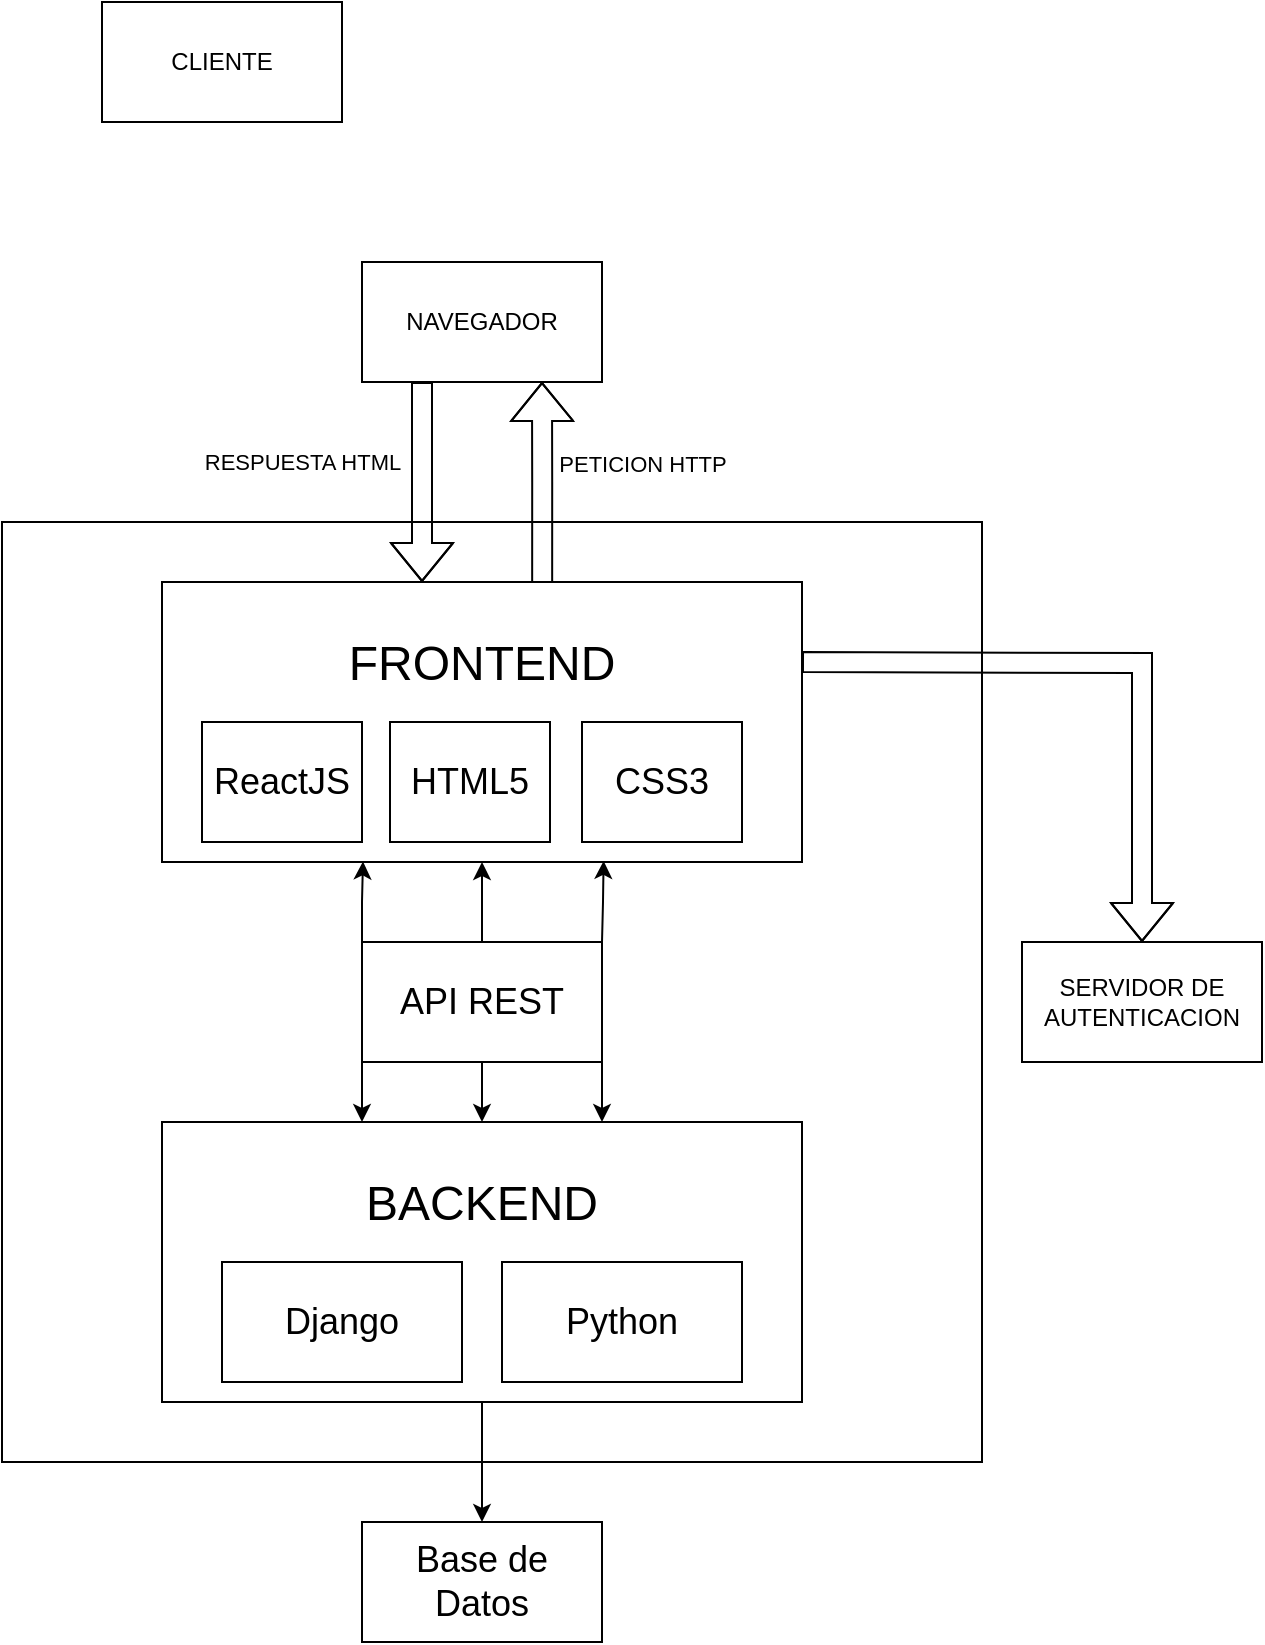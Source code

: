 <mxfile version="24.8.8">
  <diagram name="Página-1" id="cQ6sHQg1TOTEwoILe-By">
    <mxGraphModel dx="1188" dy="659" grid="1" gridSize="10" guides="1" tooltips="1" connect="1" arrows="1" fold="1" page="1" pageScale="1" pageWidth="827" pageHeight="1169" math="0" shadow="0">
      <root>
        <mxCell id="0" />
        <mxCell id="1" parent="0" />
        <mxCell id="9yZUarIItu-rTRObUb3v-1" value="" style="rounded=0;whiteSpace=wrap;html=1;" parent="1" vertex="1">
          <mxGeometry x="180" y="300" width="490" height="470" as="geometry" />
        </mxCell>
        <mxCell id="9yZUarIItu-rTRObUb3v-15" value="" style="edgeStyle=orthogonalEdgeStyle;rounded=0;orthogonalLoop=1;jettySize=auto;html=1;entryX=0.75;entryY=1;entryDx=0;entryDy=0;exitX=0.594;exitY=0.071;exitDx=0;exitDy=0;exitPerimeter=0;shape=flexArrow;" parent="1" source="9yZUarIItu-rTRObUb3v-2" target="9yZUarIItu-rTRObUb3v-11" edge="1">
          <mxGeometry relative="1" as="geometry">
            <mxPoint x="420" y="210" as="targetPoint" />
          </mxGeometry>
        </mxCell>
        <mxCell id="9yZUarIItu-rTRObUb3v-16" value="PETICION HTTP" style="edgeLabel;html=1;align=center;verticalAlign=middle;resizable=0;points=[];" parent="9yZUarIItu-rTRObUb3v-15" vertex="1" connectable="0">
          <mxGeometry x="0.312" y="1" relative="1" as="geometry">
            <mxPoint x="51" y="3" as="offset" />
          </mxGeometry>
        </mxCell>
        <mxCell id="9yZUarIItu-rTRObUb3v-2" value="&lt;font style=&quot;font-size: 24px;&quot;&gt;FRONTEND&lt;/font&gt;&lt;div&gt;&lt;br&gt;&lt;/div&gt;&lt;div&gt;&lt;br&gt;&lt;/div&gt;&lt;div&gt;&lt;br&gt;&lt;/div&gt;&lt;div&gt;&lt;br&gt;&lt;/div&gt;" style="rounded=0;whiteSpace=wrap;html=1;" parent="1" vertex="1">
          <mxGeometry x="260" y="330" width="320" height="140" as="geometry" />
        </mxCell>
        <mxCell id="9yZUarIItu-rTRObUb3v-3" value="&lt;font style=&quot;font-size: 18px;&quot;&gt;ReactJS&lt;/font&gt;" style="rounded=0;whiteSpace=wrap;html=1;" parent="1" vertex="1">
          <mxGeometry x="280" y="400" width="80" height="60" as="geometry" />
        </mxCell>
        <mxCell id="9yZUarIItu-rTRObUb3v-20" value="" style="edgeStyle=orthogonalEdgeStyle;rounded=0;orthogonalLoop=1;jettySize=auto;html=1;" parent="1" source="9yZUarIItu-rTRObUb3v-5" target="9yZUarIItu-rTRObUb3v-12" edge="1">
          <mxGeometry relative="1" as="geometry" />
        </mxCell>
        <mxCell id="9yZUarIItu-rTRObUb3v-5" value="&lt;div&gt;&lt;span style=&quot;font-size: 24px;&quot;&gt;BACKEND&lt;/span&gt;&lt;/div&gt;&lt;div&gt;&lt;span style=&quot;font-size: 24px;&quot;&gt;&lt;br&gt;&lt;/span&gt;&lt;/div&gt;&lt;div&gt;&lt;span style=&quot;font-size: 24px;&quot;&gt;&lt;br&gt;&lt;/span&gt;&lt;/div&gt;" style="rounded=0;whiteSpace=wrap;html=1;" parent="1" vertex="1">
          <mxGeometry x="260" y="600" width="320" height="140" as="geometry" />
        </mxCell>
        <mxCell id="9yZUarIItu-rTRObUb3v-6" value="&lt;font style=&quot;font-size: 18px;&quot;&gt;Django&lt;/font&gt;" style="rounded=0;whiteSpace=wrap;html=1;" parent="1" vertex="1">
          <mxGeometry x="290" y="670" width="120" height="60" as="geometry" />
        </mxCell>
        <mxCell id="PBDR8g_2GoYbpBvPSrzh-3" value="" style="edgeStyle=orthogonalEdgeStyle;rounded=0;orthogonalLoop=1;jettySize=auto;html=1;entryX=0.5;entryY=0;entryDx=0;entryDy=0;" edge="1" parent="1" source="9yZUarIItu-rTRObUb3v-7" target="9yZUarIItu-rTRObUb3v-5">
          <mxGeometry relative="1" as="geometry" />
        </mxCell>
        <mxCell id="PBDR8g_2GoYbpBvPSrzh-4" value="" style="edgeStyle=orthogonalEdgeStyle;rounded=0;orthogonalLoop=1;jettySize=auto;html=1;entryX=0.5;entryY=1;entryDx=0;entryDy=0;" edge="1" parent="1" source="9yZUarIItu-rTRObUb3v-7" target="9yZUarIItu-rTRObUb3v-2">
          <mxGeometry relative="1" as="geometry" />
        </mxCell>
        <mxCell id="9yZUarIItu-rTRObUb3v-7" value="&lt;font style=&quot;font-size: 18px;&quot;&gt;API REST&lt;/font&gt;" style="rounded=0;whiteSpace=wrap;html=1;" parent="1" vertex="1">
          <mxGeometry x="360" y="510" width="120" height="60" as="geometry" />
        </mxCell>
        <mxCell id="9yZUarIItu-rTRObUb3v-8" value="CLIENTE" style="rounded=0;whiteSpace=wrap;html=1;" parent="1" vertex="1">
          <mxGeometry x="230" y="40" width="120" height="60" as="geometry" />
        </mxCell>
        <mxCell id="9yZUarIItu-rTRObUb3v-9" value="SERVIDOR DE AUTENTICACION" style="rounded=0;whiteSpace=wrap;html=1;" parent="1" vertex="1">
          <mxGeometry x="690" y="510" width="120" height="60" as="geometry" />
        </mxCell>
        <mxCell id="9yZUarIItu-rTRObUb3v-11" value="NAVEGADOR" style="rounded=0;whiteSpace=wrap;html=1;" parent="1" vertex="1">
          <mxGeometry x="360" y="170" width="120" height="60" as="geometry" />
        </mxCell>
        <mxCell id="9yZUarIItu-rTRObUb3v-12" value="&lt;font style=&quot;font-size: 18px;&quot;&gt;Base de Datos&lt;/font&gt;" style="rounded=0;whiteSpace=wrap;html=1;" parent="1" vertex="1">
          <mxGeometry x="360" y="800" width="120" height="60" as="geometry" />
        </mxCell>
        <mxCell id="9yZUarIItu-rTRObUb3v-13" value="&lt;span style=&quot;font-size: 18px;&quot;&gt;Python&lt;/span&gt;" style="rounded=0;whiteSpace=wrap;html=1;" parent="1" vertex="1">
          <mxGeometry x="430" y="670" width="120" height="60" as="geometry" />
        </mxCell>
        <mxCell id="9yZUarIItu-rTRObUb3v-17" value="" style="endArrow=classic;html=1;rounded=0;exitX=0.25;exitY=1;exitDx=0;exitDy=0;shape=flexArrow;" parent="1" source="9yZUarIItu-rTRObUb3v-11" edge="1">
          <mxGeometry width="50" height="50" relative="1" as="geometry">
            <mxPoint x="430" y="440" as="sourcePoint" />
            <mxPoint x="390" y="330" as="targetPoint" />
            <Array as="points">
              <mxPoint x="390" y="270" />
            </Array>
          </mxGeometry>
        </mxCell>
        <mxCell id="9yZUarIItu-rTRObUb3v-18" value="RESPUESTA HTML" style="edgeLabel;html=1;align=center;verticalAlign=middle;resizable=0;points=[];" parent="1" vertex="1" connectable="0">
          <mxGeometry x="330.0" y="270.0" as="geometry" />
        </mxCell>
        <mxCell id="PBDR8g_2GoYbpBvPSrzh-1" value="&lt;font style=&quot;font-size: 18px;&quot;&gt;HTML5&lt;/font&gt;" style="rounded=0;whiteSpace=wrap;html=1;" vertex="1" parent="1">
          <mxGeometry x="374" y="400" width="80" height="60" as="geometry" />
        </mxCell>
        <mxCell id="PBDR8g_2GoYbpBvPSrzh-2" value="&lt;font style=&quot;font-size: 18px;&quot;&gt;CSS3&lt;/font&gt;" style="rounded=0;whiteSpace=wrap;html=1;" vertex="1" parent="1">
          <mxGeometry x="470" y="400" width="80" height="60" as="geometry" />
        </mxCell>
        <mxCell id="PBDR8g_2GoYbpBvPSrzh-5" value="" style="shape=flexArrow;endArrow=classic;html=1;rounded=0;entryX=0.5;entryY=0;entryDx=0;entryDy=0;edgeStyle=orthogonalEdgeStyle;" edge="1" parent="1" target="9yZUarIItu-rTRObUb3v-9">
          <mxGeometry width="50" height="50" relative="1" as="geometry">
            <mxPoint x="580" y="370" as="sourcePoint" />
            <mxPoint x="490" y="400" as="targetPoint" />
          </mxGeometry>
        </mxCell>
        <mxCell id="PBDR8g_2GoYbpBvPSrzh-7" value="" style="edgeStyle=orthogonalEdgeStyle;rounded=0;orthogonalLoop=1;jettySize=auto;html=1;entryX=0.69;entryY=0.996;entryDx=0;entryDy=0;entryPerimeter=0;" edge="1" parent="1" target="9yZUarIItu-rTRObUb3v-2">
          <mxGeometry relative="1" as="geometry">
            <mxPoint x="480" y="510" as="sourcePoint" />
            <mxPoint x="430" y="480" as="targetPoint" />
          </mxGeometry>
        </mxCell>
        <mxCell id="PBDR8g_2GoYbpBvPSrzh-9" value="" style="edgeStyle=orthogonalEdgeStyle;rounded=0;orthogonalLoop=1;jettySize=auto;html=1;entryX=0.314;entryY=0.998;entryDx=0;entryDy=0;entryPerimeter=0;exitX=0;exitY=0;exitDx=0;exitDy=0;" edge="1" parent="1" source="9yZUarIItu-rTRObUb3v-7" target="9yZUarIItu-rTRObUb3v-2">
          <mxGeometry relative="1" as="geometry">
            <mxPoint x="430" y="520" as="sourcePoint" />
            <mxPoint x="430" y="480" as="targetPoint" />
          </mxGeometry>
        </mxCell>
        <mxCell id="PBDR8g_2GoYbpBvPSrzh-10" value="" style="rounded=0;orthogonalLoop=1;jettySize=auto;html=1;exitX=1;exitY=1;exitDx=0;exitDy=0;" edge="1" parent="1" source="9yZUarIItu-rTRObUb3v-7">
          <mxGeometry relative="1" as="geometry">
            <mxPoint x="480" y="585" as="sourcePoint" />
            <mxPoint x="480" y="600" as="targetPoint" />
          </mxGeometry>
        </mxCell>
        <mxCell id="PBDR8g_2GoYbpBvPSrzh-11" value="" style="edgeStyle=orthogonalEdgeStyle;rounded=0;orthogonalLoop=1;jettySize=auto;html=1;exitX=0;exitY=1;exitDx=0;exitDy=0;" edge="1" parent="1" source="9yZUarIItu-rTRObUb3v-7">
          <mxGeometry relative="1" as="geometry">
            <mxPoint x="430" y="580" as="sourcePoint" />
            <mxPoint x="360" y="600" as="targetPoint" />
          </mxGeometry>
        </mxCell>
      </root>
    </mxGraphModel>
  </diagram>
</mxfile>
